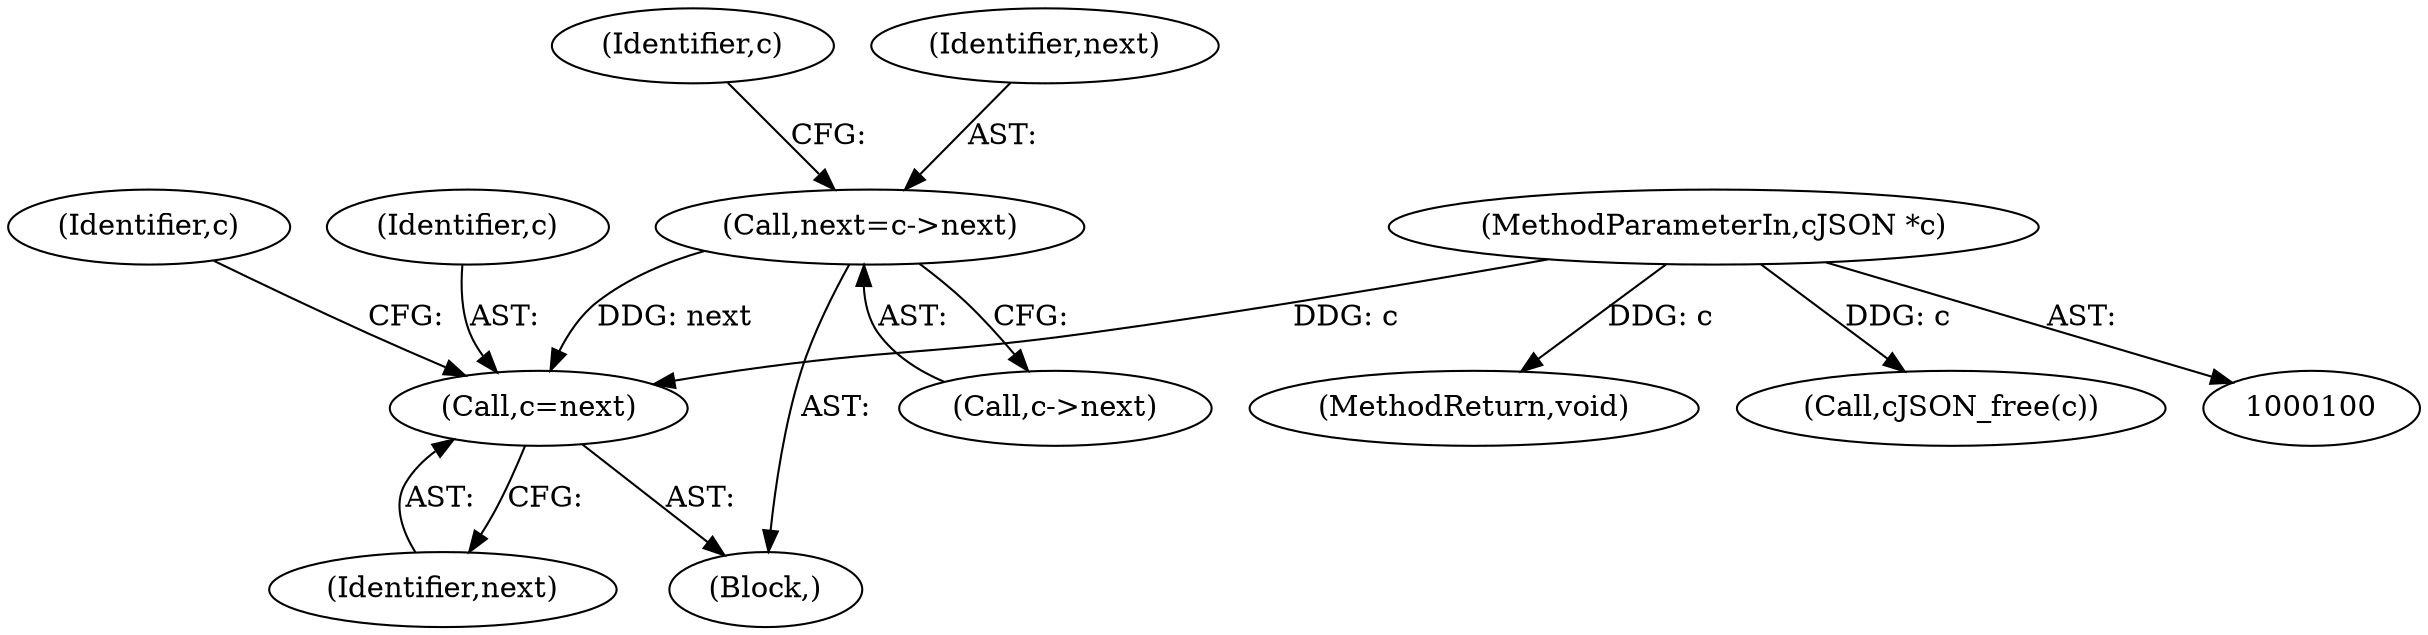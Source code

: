 digraph "0_iperf_91f2fa59e8ed80dfbf400add0164ee0e508e412a_15@pointer" {
"1000159" [label="(Call,c=next)"];
"1000107" [label="(Call,next=c->next)"];
"1000101" [label="(MethodParameterIn,cJSON *c)"];
"1000105" [label="(Identifier,c)"];
"1000159" [label="(Call,c=next)"];
"1000101" [label="(MethodParameterIn,cJSON *c)"];
"1000117" [label="(Identifier,c)"];
"1000108" [label="(Identifier,next)"];
"1000107" [label="(Call,next=c->next)"];
"1000109" [label="(Call,c->next)"];
"1000162" [label="(MethodReturn,void)"];
"1000157" [label="(Call,cJSON_free(c))"];
"1000160" [label="(Identifier,c)"];
"1000161" [label="(Identifier,next)"];
"1000106" [label="(Block,)"];
"1000159" -> "1000106"  [label="AST: "];
"1000159" -> "1000161"  [label="CFG: "];
"1000160" -> "1000159"  [label="AST: "];
"1000161" -> "1000159"  [label="AST: "];
"1000105" -> "1000159"  [label="CFG: "];
"1000107" -> "1000159"  [label="DDG: next"];
"1000101" -> "1000159"  [label="DDG: c"];
"1000107" -> "1000106"  [label="AST: "];
"1000107" -> "1000109"  [label="CFG: "];
"1000108" -> "1000107"  [label="AST: "];
"1000109" -> "1000107"  [label="AST: "];
"1000117" -> "1000107"  [label="CFG: "];
"1000101" -> "1000100"  [label="AST: "];
"1000101" -> "1000162"  [label="DDG: c"];
"1000101" -> "1000157"  [label="DDG: c"];
}
